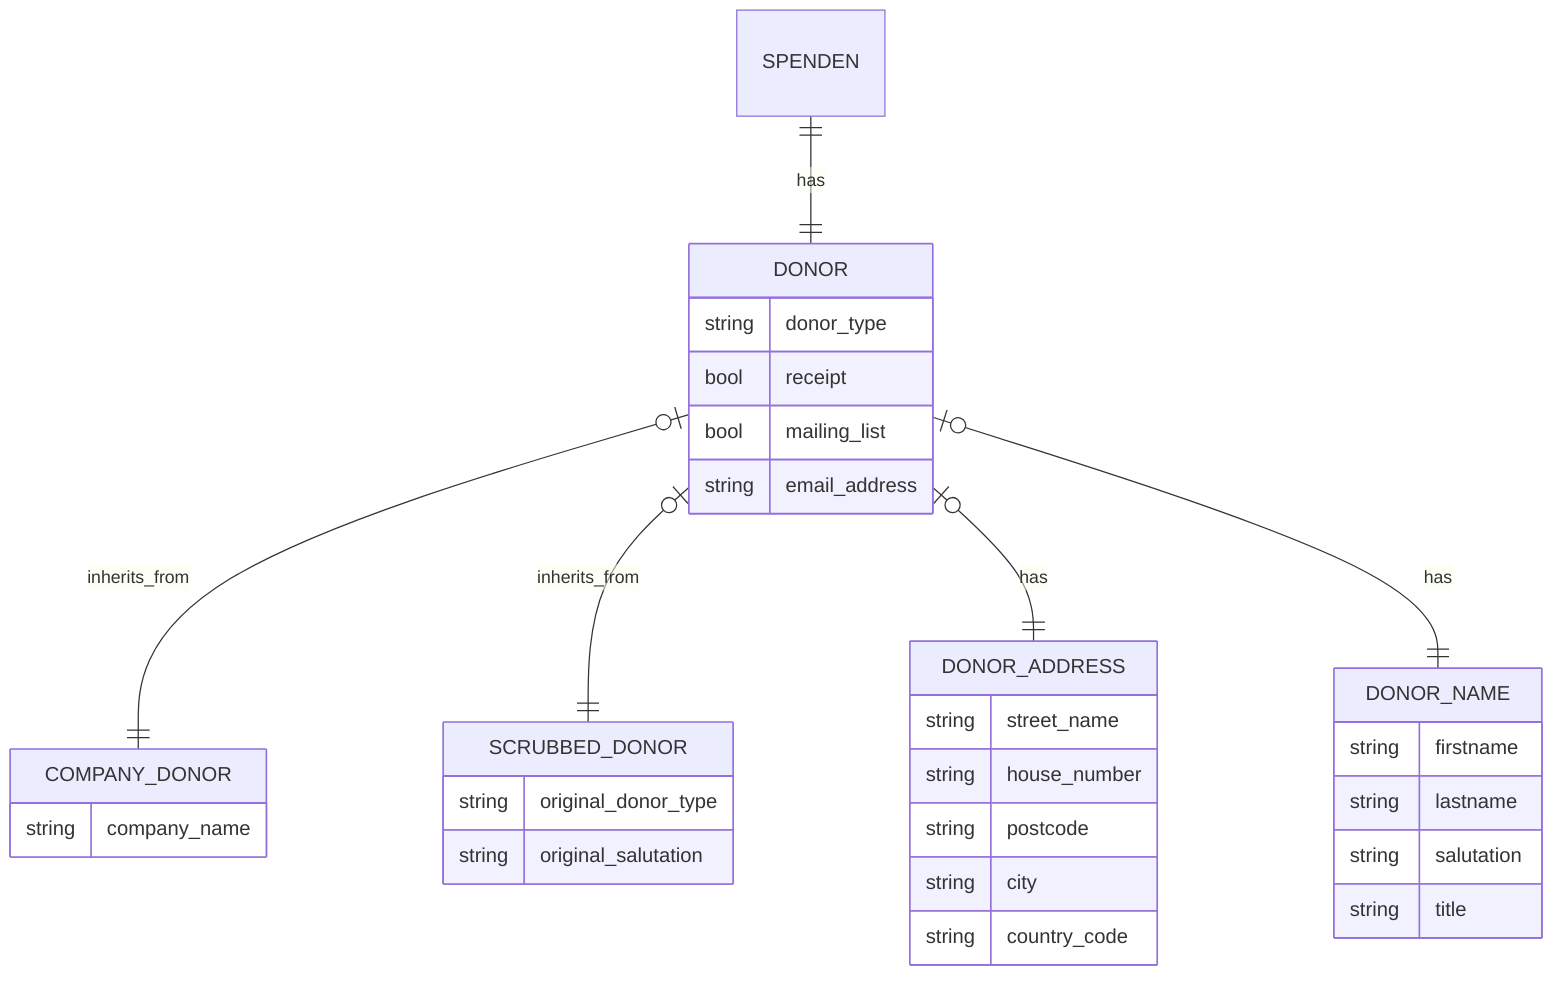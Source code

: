 erDiagram

    SPENDEN ||--|| DONOR : has

    DONOR {
        string donor_type
        bool receipt
        bool mailing_list
        string email_address
    }

    COMPANY_DONOR {
        string company_name
    }

    SCRUBBED_DONOR {
        string original_donor_type
        string original_salutation
    }

    DONOR_NAME {
        string firstname
        string lastname
        string salutation
        string title
    }

    DONOR |o--|| COMPANY_DONOR : inherits_from
    DONOR |o--|| SCRUBBED_DONOR : inherits_from

    DONOR |o--|| DONOR_ADDRESS : has
    DONOR |o--|| DONOR_NAME : has

    DONOR_ADDRESS {
        string street_name
        string house_number
        string postcode
        string city
        string country_code
    }
